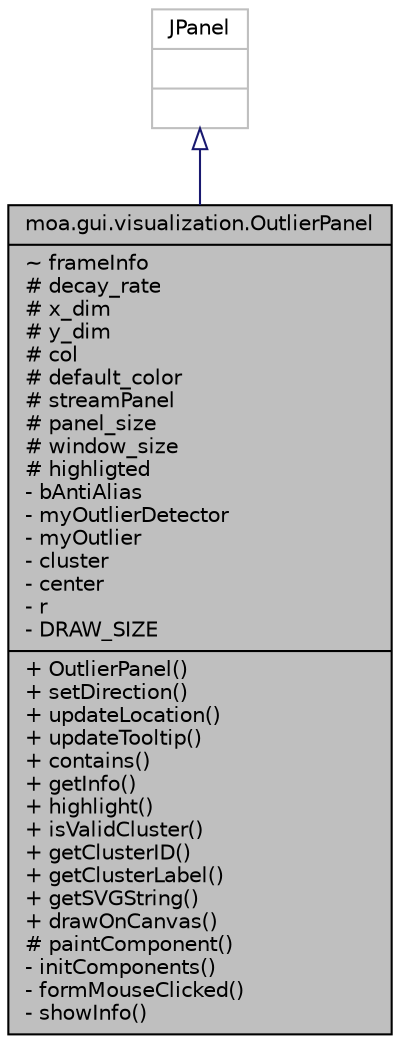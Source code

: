 digraph G
{
  edge [fontname="Helvetica",fontsize="10",labelfontname="Helvetica",labelfontsize="10"];
  node [fontname="Helvetica",fontsize="10",shape=record];
  Node1 [label="{moa.gui.visualization.OutlierPanel\n|~ frameInfo\l# decay_rate\l# x_dim\l# y_dim\l# col\l# default_color\l# streamPanel\l# panel_size\l# window_size\l# highligted\l- bAntiAlias\l- myOutlierDetector\l- myOutlier\l- cluster\l- center\l- r\l- DRAW_SIZE\l|+ OutlierPanel()\l+ setDirection()\l+ updateLocation()\l+ updateTooltip()\l+ contains()\l+ getInfo()\l+ highlight()\l+ isValidCluster()\l+ getClusterID()\l+ getClusterLabel()\l+ getSVGString()\l+ drawOnCanvas()\l# paintComponent()\l- initComponents()\l- formMouseClicked()\l- showInfo()\l}",height=0.2,width=0.4,color="black", fillcolor="grey75", style="filled" fontcolor="black"];
  Node2 -> Node1 [dir=back,color="midnightblue",fontsize="10",style="solid",arrowtail="empty",fontname="Helvetica"];
  Node2 [label="{JPanel\n||}",height=0.2,width=0.4,color="grey75", fillcolor="white", style="filled"];
}
